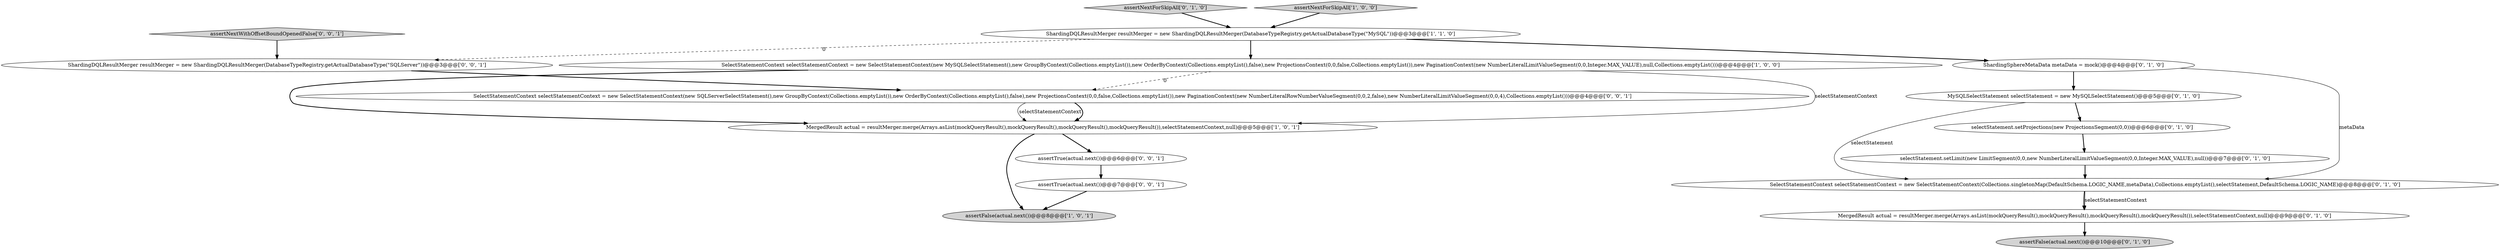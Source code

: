 digraph {
15 [style = filled, label = "assertTrue(actual.next())@@@7@@@['0', '0', '1']", fillcolor = white, shape = ellipse image = "AAA0AAABBB3BBB"];
10 [style = filled, label = "ShardingSphereMetaData metaData = mock()@@@4@@@['0', '1', '0']", fillcolor = white, shape = ellipse image = "AAA0AAABBB2BBB"];
2 [style = filled, label = "SelectStatementContext selectStatementContext = new SelectStatementContext(new MySQLSelectStatement(),new GroupByContext(Collections.emptyList()),new OrderByContext(Collections.emptyList(),false),new ProjectionsContext(0,0,false,Collections.emptyList()),new PaginationContext(new NumberLiteralLimitValueSegment(0,0,Integer.MAX_VALUE),null,Collections.emptyList()))@@@4@@@['1', '0', '0']", fillcolor = white, shape = ellipse image = "AAA0AAABBB1BBB"];
5 [style = filled, label = "assertNextForSkipAll['0', '1', '0']", fillcolor = lightgray, shape = diamond image = "AAA0AAABBB2BBB"];
3 [style = filled, label = "ShardingDQLResultMerger resultMerger = new ShardingDQLResultMerger(DatabaseTypeRegistry.getActualDatabaseType(\"MySQL\"))@@@3@@@['1', '1', '0']", fillcolor = white, shape = ellipse image = "AAA0AAABBB1BBB"];
16 [style = filled, label = "assertNextWithOffsetBoundOpenedFalse['0', '0', '1']", fillcolor = lightgray, shape = diamond image = "AAA0AAABBB3BBB"];
11 [style = filled, label = "SelectStatementContext selectStatementContext = new SelectStatementContext(Collections.singletonMap(DefaultSchema.LOGIC_NAME,metaData),Collections.emptyList(),selectStatement,DefaultSchema.LOGIC_NAME)@@@8@@@['0', '1', '0']", fillcolor = white, shape = ellipse image = "AAA1AAABBB2BBB"];
14 [style = filled, label = "ShardingDQLResultMerger resultMerger = new ShardingDQLResultMerger(DatabaseTypeRegistry.getActualDatabaseType(\"SQLServer\"))@@@3@@@['0', '0', '1']", fillcolor = white, shape = ellipse image = "AAA0AAABBB3BBB"];
13 [style = filled, label = "SelectStatementContext selectStatementContext = new SelectStatementContext(new SQLServerSelectStatement(),new GroupByContext(Collections.emptyList()),new OrderByContext(Collections.emptyList(),false),new ProjectionsContext(0,0,false,Collections.emptyList()),new PaginationContext(new NumberLiteralRowNumberValueSegment(0,0,2,false),new NumberLiteralLimitValueSegment(0,0,4),Collections.emptyList()))@@@4@@@['0', '0', '1']", fillcolor = white, shape = ellipse image = "AAA0AAABBB3BBB"];
7 [style = filled, label = "selectStatement.setProjections(new ProjectionsSegment(0,0))@@@6@@@['0', '1', '0']", fillcolor = white, shape = ellipse image = "AAA1AAABBB2BBB"];
6 [style = filled, label = "assertFalse(actual.next())@@@10@@@['0', '1', '0']", fillcolor = lightgray, shape = ellipse image = "AAA0AAABBB2BBB"];
8 [style = filled, label = "selectStatement.setLimit(new LimitSegment(0,0,new NumberLiteralLimitValueSegment(0,0,Integer.MAX_VALUE),null))@@@7@@@['0', '1', '0']", fillcolor = white, shape = ellipse image = "AAA1AAABBB2BBB"];
9 [style = filled, label = "MySQLSelectStatement selectStatement = new MySQLSelectStatement()@@@5@@@['0', '1', '0']", fillcolor = white, shape = ellipse image = "AAA1AAABBB2BBB"];
1 [style = filled, label = "MergedResult actual = resultMerger.merge(Arrays.asList(mockQueryResult(),mockQueryResult(),mockQueryResult(),mockQueryResult()),selectStatementContext,null)@@@5@@@['1', '0', '1']", fillcolor = white, shape = ellipse image = "AAA0AAABBB1BBB"];
17 [style = filled, label = "assertTrue(actual.next())@@@6@@@['0', '0', '1']", fillcolor = white, shape = ellipse image = "AAA0AAABBB3BBB"];
0 [style = filled, label = "assertFalse(actual.next())@@@8@@@['1', '0', '1']", fillcolor = lightgray, shape = ellipse image = "AAA0AAABBB1BBB"];
12 [style = filled, label = "MergedResult actual = resultMerger.merge(Arrays.asList(mockQueryResult(),mockQueryResult(),mockQueryResult(),mockQueryResult()),selectStatementContext,null)@@@9@@@['0', '1', '0']", fillcolor = white, shape = ellipse image = "AAA0AAABBB2BBB"];
4 [style = filled, label = "assertNextForSkipAll['1', '0', '0']", fillcolor = lightgray, shape = diamond image = "AAA0AAABBB1BBB"];
3->10 [style = bold, label=""];
7->8 [style = bold, label=""];
11->12 [style = bold, label=""];
3->2 [style = bold, label=""];
10->9 [style = bold, label=""];
14->13 [style = bold, label=""];
3->14 [style = dashed, label="0"];
13->1 [style = solid, label="selectStatementContext"];
9->11 [style = solid, label="selectStatement"];
8->11 [style = bold, label=""];
15->0 [style = bold, label=""];
17->15 [style = bold, label=""];
16->14 [style = bold, label=""];
2->1 [style = bold, label=""];
1->17 [style = bold, label=""];
13->1 [style = bold, label=""];
5->3 [style = bold, label=""];
2->1 [style = solid, label="selectStatementContext"];
11->12 [style = solid, label="selectStatementContext"];
10->11 [style = solid, label="metaData"];
4->3 [style = bold, label=""];
12->6 [style = bold, label=""];
2->13 [style = dashed, label="0"];
1->0 [style = bold, label=""];
9->7 [style = bold, label=""];
}

